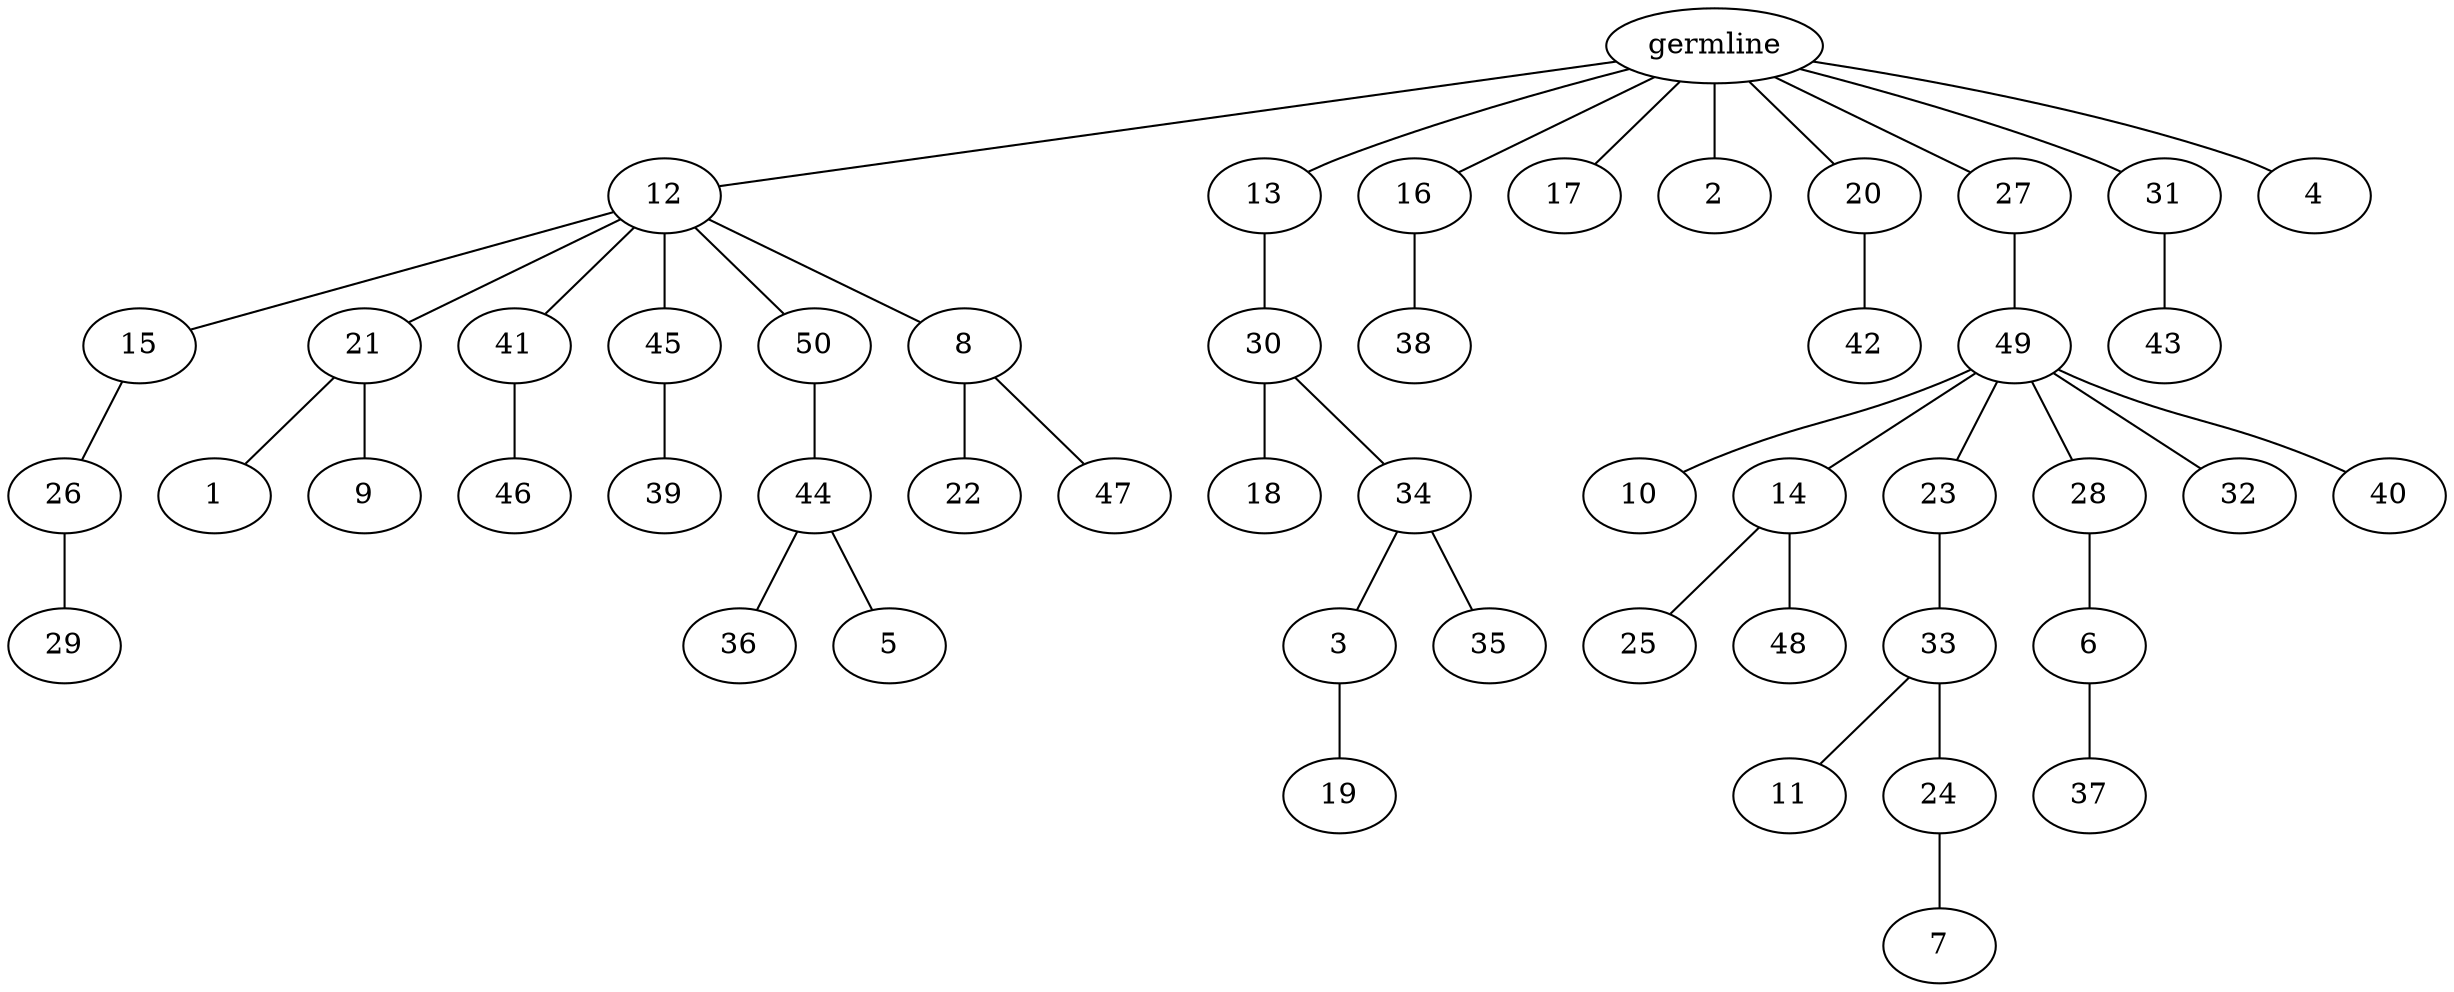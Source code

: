 graph tree {
    "139805204257712" [label="germline"];
    "139805208783648" [label="12"];
    "139805208781440" [label="15"];
    "139805208783264" [label="26"];
    "139805208782112" [label="29"];
    "139805208782064" [label="21"];
    "139805208781872" [label="1"];
    "139805208783216" [label="9"];
    "139805208784080" [label="41"];
    "139805217216160" [label="46"];
    "139805208783744" [label="45"];
    "139805217216784" [label="39"];
    "139805217218416" [label="50"];
    "139805217215344" [label="44"];
    "139805217216352" [label="36"];
    "139805217214864" [label="5"];
    "139805217215920" [label="8"];
    "139805217216544" [label="22"];
    "139805217215632" [label="47"];
    "139805208784560" [label="13"];
    "139805217217264" [label="30"];
    "139805206285136" [label="18"];
    "139805217215248" [label="34"];
    "139805217218320" [label="3"];
    "139805217218080" [label="19"];
    "139805217215728" [label="35"];
    "139805217215296" [label="16"];
    "139805217217120" [label="38"];
    "139805217215776" [label="17"];
    "139805217217744" [label="2"];
    "139805221496096" [label="20"];
    "139805208798976" [label="42"];
    "139805217215680" [label="27"];
    "139805221497344" [label="49"];
    "139805221496000" [label="10"];
    "139805221498688" [label="14"];
    "139805221497392" [label="25"];
    "139805221497056" [label="48"];
    "139805221496768" [label="23"];
    "139805221495232" [label="33"];
    "139805221497104" [label="11"];
    "139805208799072" [label="24"];
    "139805208800656" [label="7"];
    "139805221497728" [label="28"];
    "139805208797344" [label="6"];
    "139805208798928" [label="37"];
    "139805221497920" [label="32"];
    "139805208800128" [label="40"];
    "139805221497824" [label="31"];
    "139805208798640" [label="43"];
    "139805208799936" [label="4"];
    "139805204257712" -- "139805208783648";
    "139805204257712" -- "139805208784560";
    "139805204257712" -- "139805217215296";
    "139805204257712" -- "139805217215776";
    "139805204257712" -- "139805217217744";
    "139805204257712" -- "139805221496096";
    "139805204257712" -- "139805217215680";
    "139805204257712" -- "139805221497824";
    "139805204257712" -- "139805208799936";
    "139805208783648" -- "139805208781440";
    "139805208783648" -- "139805208782064";
    "139805208783648" -- "139805208784080";
    "139805208783648" -- "139805208783744";
    "139805208783648" -- "139805217218416";
    "139805208783648" -- "139805217215920";
    "139805208781440" -- "139805208783264";
    "139805208783264" -- "139805208782112";
    "139805208782064" -- "139805208781872";
    "139805208782064" -- "139805208783216";
    "139805208784080" -- "139805217216160";
    "139805208783744" -- "139805217216784";
    "139805217218416" -- "139805217215344";
    "139805217215344" -- "139805217216352";
    "139805217215344" -- "139805217214864";
    "139805217215920" -- "139805217216544";
    "139805217215920" -- "139805217215632";
    "139805208784560" -- "139805217217264";
    "139805217217264" -- "139805206285136";
    "139805217217264" -- "139805217215248";
    "139805217215248" -- "139805217218320";
    "139805217215248" -- "139805217215728";
    "139805217218320" -- "139805217218080";
    "139805217215296" -- "139805217217120";
    "139805221496096" -- "139805208798976";
    "139805217215680" -- "139805221497344";
    "139805221497344" -- "139805221496000";
    "139805221497344" -- "139805221498688";
    "139805221497344" -- "139805221496768";
    "139805221497344" -- "139805221497728";
    "139805221497344" -- "139805221497920";
    "139805221497344" -- "139805208800128";
    "139805221498688" -- "139805221497392";
    "139805221498688" -- "139805221497056";
    "139805221496768" -- "139805221495232";
    "139805221495232" -- "139805221497104";
    "139805221495232" -- "139805208799072";
    "139805208799072" -- "139805208800656";
    "139805221497728" -- "139805208797344";
    "139805208797344" -- "139805208798928";
    "139805221497824" -- "139805208798640";
}
